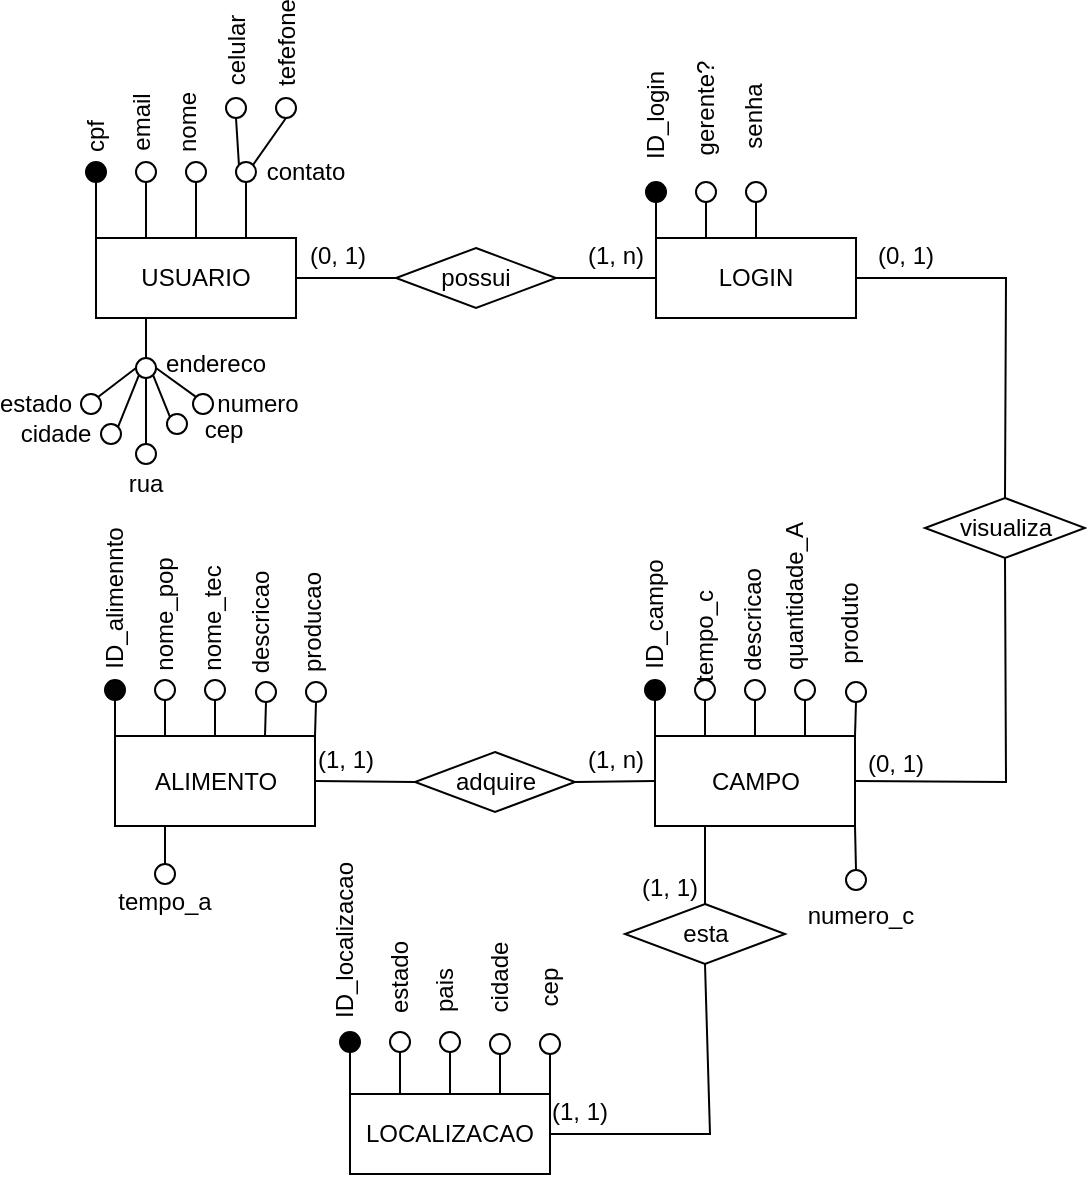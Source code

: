 <mxfile version="24.2.5" type="github">
  <diagram name="Página-1" id="COj6trOzwYDIUC7h_TjG">
    <mxGraphModel dx="1235" dy="614" grid="1" gridSize="10" guides="1" tooltips="1" connect="1" arrows="1" fold="1" page="1" pageScale="1" pageWidth="827" pageHeight="1169" math="0" shadow="0">
      <root>
        <mxCell id="0" />
        <mxCell id="1" parent="0" />
        <mxCell id="rrnx5CU0nArCDklfMQSh-1" value="USUARIO" style="rounded=0;whiteSpace=wrap;html=1;" parent="1" vertex="1">
          <mxGeometry x="185" y="160" width="100" height="40" as="geometry" />
        </mxCell>
        <mxCell id="rrnx5CU0nArCDklfMQSh-2" value="LOGIN" style="rounded=0;whiteSpace=wrap;html=1;" parent="1" vertex="1">
          <mxGeometry x="465" y="160" width="100" height="40" as="geometry" />
        </mxCell>
        <mxCell id="rrnx5CU0nArCDklfMQSh-3" value="CAMPO" style="rounded=0;whiteSpace=wrap;html=1;" parent="1" vertex="1">
          <mxGeometry x="464.5" y="409" width="100" height="45" as="geometry" />
        </mxCell>
        <mxCell id="rrnx5CU0nArCDklfMQSh-5" value="ALIMENTO" style="rounded=0;whiteSpace=wrap;html=1;" parent="1" vertex="1">
          <mxGeometry x="194.5" y="409" width="100" height="45" as="geometry" />
        </mxCell>
        <mxCell id="rrnx5CU0nArCDklfMQSh-7" value="LOCALIZACAO" style="rounded=0;whiteSpace=wrap;html=1;" parent="1" vertex="1">
          <mxGeometry x="312" y="588" width="100" height="40" as="geometry" />
        </mxCell>
        <mxCell id="rrnx5CU0nArCDklfMQSh-8" value="possui" style="rhombus;whiteSpace=wrap;html=1;" parent="1" vertex="1">
          <mxGeometry x="335" y="165" width="80" height="30" as="geometry" />
        </mxCell>
        <mxCell id="rrnx5CU0nArCDklfMQSh-9" value="visualiza" style="rhombus;whiteSpace=wrap;html=1;" parent="1" vertex="1">
          <mxGeometry x="599.5" y="290" width="80" height="30" as="geometry" />
        </mxCell>
        <mxCell id="rrnx5CU0nArCDklfMQSh-11" value="esta" style="rhombus;whiteSpace=wrap;html=1;" parent="1" vertex="1">
          <mxGeometry x="449.5" y="493" width="80" height="30" as="geometry" />
        </mxCell>
        <mxCell id="rrnx5CU0nArCDklfMQSh-12" value="adquire" style="rhombus;whiteSpace=wrap;html=1;" parent="1" vertex="1">
          <mxGeometry x="344.5" y="417" width="80" height="30" as="geometry" />
        </mxCell>
        <mxCell id="rrnx5CU0nArCDklfMQSh-14" value="" style="ellipse;whiteSpace=wrap;html=1;aspect=fixed;fillColor=#000000;" parent="1" vertex="1">
          <mxGeometry x="180" y="122" width="10" height="10" as="geometry" />
        </mxCell>
        <mxCell id="rrnx5CU0nArCDklfMQSh-15" value="" style="endArrow=none;html=1;rounded=0;entryX=0.5;entryY=1;entryDx=0;entryDy=0;exitX=0;exitY=0;exitDx=0;exitDy=0;" parent="1" source="rrnx5CU0nArCDklfMQSh-1" target="rrnx5CU0nArCDklfMQSh-14" edge="1">
          <mxGeometry width="50" height="50" relative="1" as="geometry">
            <mxPoint x="235" y="190" as="sourcePoint" />
            <mxPoint x="285" y="140" as="targetPoint" />
          </mxGeometry>
        </mxCell>
        <mxCell id="rrnx5CU0nArCDklfMQSh-16" value="" style="ellipse;whiteSpace=wrap;html=1;aspect=fixed;" parent="1" vertex="1">
          <mxGeometry x="205" y="122" width="10" height="10" as="geometry" />
        </mxCell>
        <mxCell id="rrnx5CU0nArCDklfMQSh-17" value="" style="endArrow=none;html=1;rounded=0;entryX=0.5;entryY=1;entryDx=0;entryDy=0;exitX=0.25;exitY=0;exitDx=0;exitDy=0;" parent="1" source="rrnx5CU0nArCDklfMQSh-1" target="rrnx5CU0nArCDklfMQSh-16" edge="1">
          <mxGeometry width="50" height="50" relative="1" as="geometry">
            <mxPoint x="235" y="170" as="sourcePoint" />
            <mxPoint x="285" y="120" as="targetPoint" />
          </mxGeometry>
        </mxCell>
        <mxCell id="rrnx5CU0nArCDklfMQSh-18" value="" style="ellipse;whiteSpace=wrap;html=1;aspect=fixed;" parent="1" vertex="1">
          <mxGeometry x="230" y="122" width="10" height="10" as="geometry" />
        </mxCell>
        <mxCell id="rrnx5CU0nArCDklfMQSh-19" value="" style="endArrow=none;html=1;rounded=0;entryX=0.5;entryY=1;entryDx=0;entryDy=0;exitX=0.5;exitY=0;exitDx=0;exitDy=0;" parent="1" source="rrnx5CU0nArCDklfMQSh-1" target="rrnx5CU0nArCDklfMQSh-18" edge="1">
          <mxGeometry width="50" height="50" relative="1" as="geometry">
            <mxPoint x="265" y="170" as="sourcePoint" />
            <mxPoint x="315" y="120" as="targetPoint" />
          </mxGeometry>
        </mxCell>
        <mxCell id="rrnx5CU0nArCDklfMQSh-20" value="" style="ellipse;whiteSpace=wrap;html=1;aspect=fixed;" parent="1" vertex="1">
          <mxGeometry x="255" y="122" width="10" height="10" as="geometry" />
        </mxCell>
        <mxCell id="rrnx5CU0nArCDklfMQSh-21" value="" style="endArrow=none;html=1;rounded=0;entryX=0.5;entryY=1;entryDx=0;entryDy=0;exitX=0.75;exitY=0;exitDx=0;exitDy=0;" parent="1" source="rrnx5CU0nArCDklfMQSh-1" target="rrnx5CU0nArCDklfMQSh-20" edge="1">
          <mxGeometry width="50" height="50" relative="1" as="geometry">
            <mxPoint x="275" y="170" as="sourcePoint" />
            <mxPoint x="325" y="120" as="targetPoint" />
          </mxGeometry>
        </mxCell>
        <mxCell id="rrnx5CU0nArCDklfMQSh-22" value="" style="ellipse;whiteSpace=wrap;html=1;aspect=fixed;" parent="1" vertex="1">
          <mxGeometry x="250" y="90" width="10" height="10" as="geometry" />
        </mxCell>
        <mxCell id="rrnx5CU0nArCDklfMQSh-23" value="" style="ellipse;whiteSpace=wrap;html=1;aspect=fixed;" parent="1" vertex="1">
          <mxGeometry x="275" y="90" width="10" height="10" as="geometry" />
        </mxCell>
        <mxCell id="rrnx5CU0nArCDklfMQSh-24" value="" style="endArrow=none;html=1;rounded=0;entryX=0.5;entryY=1;entryDx=0;entryDy=0;exitX=1;exitY=0;exitDx=0;exitDy=0;" parent="1" source="rrnx5CU0nArCDklfMQSh-20" target="rrnx5CU0nArCDklfMQSh-23" edge="1">
          <mxGeometry width="50" height="50" relative="1" as="geometry">
            <mxPoint x="285" y="150" as="sourcePoint" />
            <mxPoint x="335" y="100" as="targetPoint" />
          </mxGeometry>
        </mxCell>
        <mxCell id="rrnx5CU0nArCDklfMQSh-25" value="" style="endArrow=none;html=1;rounded=0;entryX=0.5;entryY=1;entryDx=0;entryDy=0;exitX=0;exitY=0;exitDx=0;exitDy=0;" parent="1" source="rrnx5CU0nArCDklfMQSh-20" target="rrnx5CU0nArCDklfMQSh-22" edge="1">
          <mxGeometry width="50" height="50" relative="1" as="geometry">
            <mxPoint x="215" y="120" as="sourcePoint" />
            <mxPoint x="265" y="70" as="targetPoint" />
          </mxGeometry>
        </mxCell>
        <mxCell id="rrnx5CU0nArCDklfMQSh-26" value="" style="ellipse;whiteSpace=wrap;html=1;aspect=fixed;fillColor=#000000;" parent="1" vertex="1">
          <mxGeometry x="460" y="132" width="10" height="10" as="geometry" />
        </mxCell>
        <mxCell id="rrnx5CU0nArCDklfMQSh-27" value="" style="endArrow=none;html=1;rounded=0;entryX=0.5;entryY=1;entryDx=0;entryDy=0;exitX=0;exitY=0;exitDx=0;exitDy=0;" parent="1" source="rrnx5CU0nArCDklfMQSh-2" target="rrnx5CU0nArCDklfMQSh-26" edge="1">
          <mxGeometry width="50" height="50" relative="1" as="geometry">
            <mxPoint x="425" y="200" as="sourcePoint" />
            <mxPoint x="475" y="150" as="targetPoint" />
          </mxGeometry>
        </mxCell>
        <mxCell id="rrnx5CU0nArCDklfMQSh-28" value="" style="ellipse;whiteSpace=wrap;html=1;aspect=fixed;" parent="1" vertex="1">
          <mxGeometry x="485" y="132" width="10" height="10" as="geometry" />
        </mxCell>
        <mxCell id="rrnx5CU0nArCDklfMQSh-29" value="" style="endArrow=none;html=1;rounded=0;entryX=0.5;entryY=1;entryDx=0;entryDy=0;exitX=0.25;exitY=0;exitDx=0;exitDy=0;" parent="1" source="rrnx5CU0nArCDklfMQSh-2" target="rrnx5CU0nArCDklfMQSh-28" edge="1">
          <mxGeometry width="50" height="50" relative="1" as="geometry">
            <mxPoint x="455" y="200" as="sourcePoint" />
            <mxPoint x="505" y="150" as="targetPoint" />
          </mxGeometry>
        </mxCell>
        <mxCell id="rrnx5CU0nArCDklfMQSh-30" value="" style="ellipse;whiteSpace=wrap;html=1;aspect=fixed;" parent="1" vertex="1">
          <mxGeometry x="510" y="132" width="10" height="10" as="geometry" />
        </mxCell>
        <mxCell id="rrnx5CU0nArCDklfMQSh-31" value="" style="endArrow=none;html=1;rounded=0;entryX=0.5;entryY=1;entryDx=0;entryDy=0;exitX=0.5;exitY=0;exitDx=0;exitDy=0;" parent="1" source="rrnx5CU0nArCDklfMQSh-2" target="rrnx5CU0nArCDklfMQSh-30" edge="1">
          <mxGeometry width="50" height="50" relative="1" as="geometry">
            <mxPoint x="515" y="180" as="sourcePoint" />
            <mxPoint x="565" y="130" as="targetPoint" />
          </mxGeometry>
        </mxCell>
        <mxCell id="rrnx5CU0nArCDklfMQSh-40" value="" style="ellipse;whiteSpace=wrap;html=1;aspect=fixed;fillColor=#000000;" parent="1" vertex="1">
          <mxGeometry x="459.5" y="381" width="10" height="10" as="geometry" />
        </mxCell>
        <mxCell id="rrnx5CU0nArCDklfMQSh-41" value="" style="endArrow=none;html=1;rounded=0;entryX=0.5;entryY=1;entryDx=0;entryDy=0;exitX=0;exitY=0;exitDx=0;exitDy=0;" parent="1" source="rrnx5CU0nArCDklfMQSh-3" target="rrnx5CU0nArCDklfMQSh-40" edge="1">
          <mxGeometry width="50" height="50" relative="1" as="geometry">
            <mxPoint x="384.5" y="419" as="sourcePoint" />
            <mxPoint x="434.5" y="369" as="targetPoint" />
          </mxGeometry>
        </mxCell>
        <mxCell id="rrnx5CU0nArCDklfMQSh-42" value="" style="ellipse;whiteSpace=wrap;html=1;aspect=fixed;" parent="1" vertex="1">
          <mxGeometry x="484.5" y="381" width="10" height="10" as="geometry" />
        </mxCell>
        <mxCell id="rrnx5CU0nArCDklfMQSh-43" value="" style="endArrow=none;html=1;rounded=0;entryX=0.5;entryY=1;entryDx=0;entryDy=0;exitX=0.25;exitY=0;exitDx=0;exitDy=0;" parent="1" source="rrnx5CU0nArCDklfMQSh-3" target="rrnx5CU0nArCDklfMQSh-42" edge="1">
          <mxGeometry width="50" height="50" relative="1" as="geometry">
            <mxPoint x="394.5" y="509" as="sourcePoint" />
            <mxPoint x="444.5" y="459" as="targetPoint" />
          </mxGeometry>
        </mxCell>
        <mxCell id="rrnx5CU0nArCDklfMQSh-44" value="" style="ellipse;whiteSpace=wrap;html=1;aspect=fixed;" parent="1" vertex="1">
          <mxGeometry x="509.5" y="381" width="10" height="10" as="geometry" />
        </mxCell>
        <mxCell id="rrnx5CU0nArCDklfMQSh-45" value="" style="endArrow=none;html=1;rounded=0;entryX=0.5;entryY=1;entryDx=0;entryDy=0;exitX=0.5;exitY=0;exitDx=0;exitDy=0;" parent="1" source="rrnx5CU0nArCDklfMQSh-3" target="rrnx5CU0nArCDklfMQSh-44" edge="1">
          <mxGeometry width="50" height="50" relative="1" as="geometry">
            <mxPoint x="414.5" y="519" as="sourcePoint" />
            <mxPoint x="464.5" y="469" as="targetPoint" />
          </mxGeometry>
        </mxCell>
        <mxCell id="rrnx5CU0nArCDklfMQSh-46" value="" style="ellipse;whiteSpace=wrap;html=1;aspect=fixed;" parent="1" vertex="1">
          <mxGeometry x="534.5" y="381" width="10" height="10" as="geometry" />
        </mxCell>
        <mxCell id="rrnx5CU0nArCDklfMQSh-47" value="" style="endArrow=none;html=1;rounded=0;entryX=0.5;entryY=1;entryDx=0;entryDy=0;exitX=0.75;exitY=0;exitDx=0;exitDy=0;" parent="1" source="rrnx5CU0nArCDklfMQSh-3" target="rrnx5CU0nArCDklfMQSh-46" edge="1">
          <mxGeometry width="50" height="50" relative="1" as="geometry">
            <mxPoint x="504.5" y="439" as="sourcePoint" />
            <mxPoint x="554.5" y="389" as="targetPoint" />
          </mxGeometry>
        </mxCell>
        <mxCell id="rrnx5CU0nArCDklfMQSh-48" value="" style="ellipse;whiteSpace=wrap;html=1;aspect=fixed;" parent="1" vertex="1">
          <mxGeometry x="560" y="382" width="10" height="10" as="geometry" />
        </mxCell>
        <mxCell id="rrnx5CU0nArCDklfMQSh-49" value="" style="endArrow=none;html=1;rounded=0;entryX=0.5;entryY=1;entryDx=0;entryDy=0;exitX=1;exitY=0;exitDx=0;exitDy=0;" parent="1" source="rrnx5CU0nArCDklfMQSh-3" target="rrnx5CU0nArCDklfMQSh-48" edge="1">
          <mxGeometry width="50" height="50" relative="1" as="geometry">
            <mxPoint x="534.5" y="449" as="sourcePoint" />
            <mxPoint x="584.5" y="399" as="targetPoint" />
          </mxGeometry>
        </mxCell>
        <mxCell id="rrnx5CU0nArCDklfMQSh-50" value="" style="ellipse;whiteSpace=wrap;html=1;aspect=fixed;fillColor=#000000;" parent="1" vertex="1">
          <mxGeometry x="307" y="557" width="10" height="10" as="geometry" />
        </mxCell>
        <mxCell id="rrnx5CU0nArCDklfMQSh-51" value="" style="endArrow=none;html=1;rounded=0;entryX=0.5;entryY=1;entryDx=0;entryDy=0;exitX=0;exitY=0;exitDx=0;exitDy=0;" parent="1" source="rrnx5CU0nArCDklfMQSh-7" target="rrnx5CU0nArCDklfMQSh-50" edge="1">
          <mxGeometry width="50" height="50" relative="1" as="geometry">
            <mxPoint x="247" y="618" as="sourcePoint" />
            <mxPoint x="297" y="568" as="targetPoint" />
          </mxGeometry>
        </mxCell>
        <mxCell id="rrnx5CU0nArCDklfMQSh-52" value="" style="ellipse;whiteSpace=wrap;html=1;aspect=fixed;" parent="1" vertex="1">
          <mxGeometry x="332" y="557" width="10" height="10" as="geometry" />
        </mxCell>
        <mxCell id="rrnx5CU0nArCDklfMQSh-53" value="" style="endArrow=none;html=1;rounded=0;entryX=0.5;entryY=1;entryDx=0;entryDy=0;exitX=0.25;exitY=0;exitDx=0;exitDy=0;" parent="1" source="rrnx5CU0nArCDklfMQSh-7" target="rrnx5CU0nArCDklfMQSh-52" edge="1">
          <mxGeometry width="50" height="50" relative="1" as="geometry">
            <mxPoint x="227" y="638" as="sourcePoint" />
            <mxPoint x="277" y="588" as="targetPoint" />
          </mxGeometry>
        </mxCell>
        <mxCell id="rrnx5CU0nArCDklfMQSh-54" value="" style="ellipse;whiteSpace=wrap;html=1;aspect=fixed;" parent="1" vertex="1">
          <mxGeometry x="357" y="557" width="10" height="10" as="geometry" />
        </mxCell>
        <mxCell id="rrnx5CU0nArCDklfMQSh-55" value="" style="endArrow=none;html=1;rounded=0;entryX=0.5;entryY=1;entryDx=0;entryDy=0;exitX=0.5;exitY=0;exitDx=0;exitDy=0;" parent="1" source="rrnx5CU0nArCDklfMQSh-7" target="rrnx5CU0nArCDklfMQSh-54" edge="1">
          <mxGeometry width="50" height="50" relative="1" as="geometry">
            <mxPoint x="297" y="618" as="sourcePoint" />
            <mxPoint x="347" y="568" as="targetPoint" />
          </mxGeometry>
        </mxCell>
        <mxCell id="rrnx5CU0nArCDklfMQSh-56" value="" style="ellipse;whiteSpace=wrap;html=1;aspect=fixed;" parent="1" vertex="1">
          <mxGeometry x="382" y="558" width="10" height="10" as="geometry" />
        </mxCell>
        <mxCell id="rrnx5CU0nArCDklfMQSh-57" value="" style="endArrow=none;html=1;rounded=0;entryX=0.5;entryY=1;entryDx=0;entryDy=0;exitX=0.75;exitY=0;exitDx=0;exitDy=0;" parent="1" source="rrnx5CU0nArCDklfMQSh-7" target="rrnx5CU0nArCDklfMQSh-56" edge="1">
          <mxGeometry width="50" height="50" relative="1" as="geometry">
            <mxPoint x="227" y="618" as="sourcePoint" />
            <mxPoint x="277" y="568" as="targetPoint" />
          </mxGeometry>
        </mxCell>
        <mxCell id="rrnx5CU0nArCDklfMQSh-58" value="" style="ellipse;whiteSpace=wrap;html=1;aspect=fixed;" parent="1" vertex="1">
          <mxGeometry x="407" y="558" width="10" height="10" as="geometry" />
        </mxCell>
        <mxCell id="rrnx5CU0nArCDklfMQSh-59" value="" style="endArrow=none;html=1;rounded=0;entryX=0.5;entryY=1;entryDx=0;entryDy=0;exitX=1;exitY=0;exitDx=0;exitDy=0;" parent="1" source="rrnx5CU0nArCDklfMQSh-7" target="rrnx5CU0nArCDklfMQSh-58" edge="1">
          <mxGeometry width="50" height="50" relative="1" as="geometry">
            <mxPoint x="267" y="628" as="sourcePoint" />
            <mxPoint x="317" y="578" as="targetPoint" />
          </mxGeometry>
        </mxCell>
        <mxCell id="rrnx5CU0nArCDklfMQSh-60" value="" style="ellipse;whiteSpace=wrap;html=1;aspect=fixed;fillColor=#030303;" parent="1" vertex="1">
          <mxGeometry x="189.5" y="381" width="10" height="10" as="geometry" />
        </mxCell>
        <mxCell id="rrnx5CU0nArCDklfMQSh-61" value="" style="endArrow=none;html=1;rounded=0;entryX=0.5;entryY=1;entryDx=0;entryDy=0;exitX=0;exitY=0;exitDx=0;exitDy=0;" parent="1" source="rrnx5CU0nArCDklfMQSh-5" target="rrnx5CU0nArCDklfMQSh-60" edge="1">
          <mxGeometry width="50" height="50" relative="1" as="geometry">
            <mxPoint x="174.5" y="449" as="sourcePoint" />
            <mxPoint x="224.5" y="399" as="targetPoint" />
          </mxGeometry>
        </mxCell>
        <mxCell id="rrnx5CU0nArCDklfMQSh-62" value="" style="ellipse;whiteSpace=wrap;html=1;aspect=fixed;" parent="1" vertex="1">
          <mxGeometry x="214.5" y="381" width="10" height="10" as="geometry" />
        </mxCell>
        <mxCell id="rrnx5CU0nArCDklfMQSh-63" value="" style="endArrow=none;html=1;rounded=0;entryX=0.5;entryY=1;entryDx=0;entryDy=0;exitX=0.25;exitY=0;exitDx=0;exitDy=0;" parent="1" source="rrnx5CU0nArCDklfMQSh-5" target="rrnx5CU0nArCDklfMQSh-62" edge="1">
          <mxGeometry width="50" height="50" relative="1" as="geometry">
            <mxPoint x="204.5" y="459" as="sourcePoint" />
            <mxPoint x="254.5" y="409" as="targetPoint" />
          </mxGeometry>
        </mxCell>
        <mxCell id="rrnx5CU0nArCDklfMQSh-64" value="" style="ellipse;whiteSpace=wrap;html=1;aspect=fixed;" parent="1" vertex="1">
          <mxGeometry x="239.5" y="381" width="10" height="10" as="geometry" />
        </mxCell>
        <mxCell id="rrnx5CU0nArCDklfMQSh-65" value="" style="endArrow=none;html=1;rounded=0;entryX=0.5;entryY=1;entryDx=0;entryDy=0;exitX=0.5;exitY=0;exitDx=0;exitDy=0;" parent="1" source="rrnx5CU0nArCDklfMQSh-5" target="rrnx5CU0nArCDklfMQSh-64" edge="1">
          <mxGeometry width="50" height="50" relative="1" as="geometry">
            <mxPoint x="134.5" y="519" as="sourcePoint" />
            <mxPoint x="184.5" y="469" as="targetPoint" />
          </mxGeometry>
        </mxCell>
        <mxCell id="rrnx5CU0nArCDklfMQSh-74" value="" style="endArrow=none;html=1;rounded=0;exitX=1;exitY=0.5;exitDx=0;exitDy=0;exitPerimeter=0;entryX=0;entryY=0.5;entryDx=0;entryDy=0;" parent="1" source="rrnx5CU0nArCDklfMQSh-1" target="rrnx5CU0nArCDklfMQSh-8" edge="1">
          <mxGeometry width="50" height="50" relative="1" as="geometry">
            <mxPoint x="265" y="270" as="sourcePoint" />
            <mxPoint x="315" y="220" as="targetPoint" />
          </mxGeometry>
        </mxCell>
        <mxCell id="rrnx5CU0nArCDklfMQSh-75" value="" style="endArrow=none;html=1;rounded=0;exitX=1;exitY=0.5;exitDx=0;exitDy=0;entryX=0;entryY=0.5;entryDx=0;entryDy=0;" parent="1" source="rrnx5CU0nArCDklfMQSh-8" target="rrnx5CU0nArCDklfMQSh-2" edge="1">
          <mxGeometry width="50" height="50" relative="1" as="geometry">
            <mxPoint x="295" y="190" as="sourcePoint" />
            <mxPoint x="345" y="190" as="targetPoint" />
          </mxGeometry>
        </mxCell>
        <mxCell id="rrnx5CU0nArCDklfMQSh-80" value="" style="endArrow=none;html=1;rounded=0;entryX=0.25;entryY=1;entryDx=0;entryDy=0;exitX=0.5;exitY=0;exitDx=0;exitDy=0;" parent="1" source="rrnx5CU0nArCDklfMQSh-11" target="rrnx5CU0nArCDklfMQSh-3" edge="1">
          <mxGeometry width="50" height="50" relative="1" as="geometry">
            <mxPoint x="574.5" y="599" as="sourcePoint" />
            <mxPoint x="624.5" y="549" as="targetPoint" />
          </mxGeometry>
        </mxCell>
        <mxCell id="rrnx5CU0nArCDklfMQSh-81" value="" style="endArrow=none;html=1;rounded=0;entryX=0.5;entryY=1;entryDx=0;entryDy=0;exitX=1;exitY=0.5;exitDx=0;exitDy=0;" parent="1" source="rrnx5CU0nArCDklfMQSh-7" target="rrnx5CU0nArCDklfMQSh-11" edge="1">
          <mxGeometry width="50" height="50" relative="1" as="geometry">
            <mxPoint x="554.5" y="612" as="sourcePoint" />
            <mxPoint x="604.5" y="562" as="targetPoint" />
            <Array as="points">
              <mxPoint x="492" y="608" />
            </Array>
          </mxGeometry>
        </mxCell>
        <mxCell id="rrnx5CU0nArCDklfMQSh-82" value="" style="endArrow=none;html=1;rounded=0;entryX=0;entryY=0.5;entryDx=0;entryDy=0;exitX=1;exitY=0.5;exitDx=0;exitDy=0;" parent="1" source="rrnx5CU0nArCDklfMQSh-12" target="rrnx5CU0nArCDklfMQSh-3" edge="1">
          <mxGeometry width="50" height="50" relative="1" as="geometry">
            <mxPoint x="244.5" y="512" as="sourcePoint" />
            <mxPoint x="294.5" y="462" as="targetPoint" />
          </mxGeometry>
        </mxCell>
        <mxCell id="rrnx5CU0nArCDklfMQSh-83" value="" style="endArrow=none;html=1;rounded=0;entryX=0;entryY=0.5;entryDx=0;entryDy=0;exitX=1;exitY=0.5;exitDx=0;exitDy=0;" parent="1" source="rrnx5CU0nArCDklfMQSh-5" target="rrnx5CU0nArCDklfMQSh-12" edge="1">
          <mxGeometry width="50" height="50" relative="1" as="geometry">
            <mxPoint x="294.5" y="492" as="sourcePoint" />
            <mxPoint x="344.5" y="442" as="targetPoint" />
          </mxGeometry>
        </mxCell>
        <mxCell id="rrnx5CU0nArCDklfMQSh-86" value="cpf" style="text;html=1;align=center;verticalAlign=middle;whiteSpace=wrap;rounded=0;rotation=-90;" parent="1" vertex="1">
          <mxGeometry x="170" y="100" width="30" height="18" as="geometry" />
        </mxCell>
        <mxCell id="rrnx5CU0nArCDklfMQSh-87" value="email" style="text;html=1;align=center;verticalAlign=middle;whiteSpace=wrap;rounded=0;rotation=-90;" parent="1" vertex="1">
          <mxGeometry x="193" y="93" width="30" height="18" as="geometry" />
        </mxCell>
        <mxCell id="rrnx5CU0nArCDklfMQSh-88" value="nome" style="text;html=1;align=center;verticalAlign=middle;whiteSpace=wrap;rounded=0;rotation=-90;" parent="1" vertex="1">
          <mxGeometry x="216" y="93" width="30" height="18" as="geometry" />
        </mxCell>
        <mxCell id="rrnx5CU0nArCDklfMQSh-89" value="contato" style="text;html=1;align=center;verticalAlign=middle;whiteSpace=wrap;rounded=0;rotation=0;" parent="1" vertex="1">
          <mxGeometry x="275" y="118" width="30" height="18" as="geometry" />
        </mxCell>
        <mxCell id="rrnx5CU0nArCDklfMQSh-90" value="celular" style="text;html=1;align=center;verticalAlign=middle;whiteSpace=wrap;rounded=0;rotation=-90;" parent="1" vertex="1">
          <mxGeometry x="237.5" y="57.5" width="35" height="18" as="geometry" />
        </mxCell>
        <mxCell id="rrnx5CU0nArCDklfMQSh-91" value="tefefone" style="text;html=1;align=center;verticalAlign=middle;whiteSpace=wrap;rounded=0;rotation=-90;" parent="1" vertex="1">
          <mxGeometry x="258.75" y="53.75" width="42.5" height="18" as="geometry" />
        </mxCell>
        <mxCell id="rrnx5CU0nArCDklfMQSh-92" value="ID_login" style="text;html=1;align=center;verticalAlign=middle;whiteSpace=wrap;rounded=0;rotation=-90;" parent="1" vertex="1">
          <mxGeometry x="442.5" y="90" width="45" height="18" as="geometry" />
        </mxCell>
        <mxCell id="rrnx5CU0nArCDklfMQSh-93" value="gerente?" style="text;html=1;align=center;verticalAlign=middle;whiteSpace=wrap;rounded=0;rotation=-90;" parent="1" vertex="1">
          <mxGeometry x="465" y="86" width="50" height="18" as="geometry" />
        </mxCell>
        <mxCell id="rrnx5CU0nArCDklfMQSh-94" value="senha" style="text;html=1;align=center;verticalAlign=middle;whiteSpace=wrap;rounded=0;rotation=-90;" parent="1" vertex="1">
          <mxGeometry x="489" y="90" width="50" height="18" as="geometry" />
        </mxCell>
        <mxCell id="rrnx5CU0nArCDklfMQSh-99" value="ID_campo" style="text;html=1;align=center;verticalAlign=middle;whiteSpace=wrap;rounded=0;rotation=-90;" parent="1" vertex="1">
          <mxGeometry x="442" y="339" width="45" height="18" as="geometry" />
        </mxCell>
        <mxCell id="rrnx5CU0nArCDklfMQSh-100" value="ID_alimennto" style="text;html=1;align=center;verticalAlign=middle;whiteSpace=wrap;rounded=0;rotation=-90;" parent="1" vertex="1">
          <mxGeometry x="172" y="331" width="45" height="18" as="geometry" />
        </mxCell>
        <mxCell id="rrnx5CU0nArCDklfMQSh-102" value="ID_localizacao" style="text;html=1;align=center;verticalAlign=middle;whiteSpace=wrap;rounded=0;rotation=-90;" parent="1" vertex="1">
          <mxGeometry x="287" y="502" width="45" height="18" as="geometry" />
        </mxCell>
        <mxCell id="rrnx5CU0nArCDklfMQSh-103" value="descricao" style="text;html=1;align=center;verticalAlign=middle;whiteSpace=wrap;rounded=0;rotation=-90;" parent="1" vertex="1">
          <mxGeometry x="245" y="343" width="45" height="18" as="geometry" />
        </mxCell>
        <mxCell id="rrnx5CU0nArCDklfMQSh-104" value="nome_tec" style="text;html=1;align=center;verticalAlign=middle;whiteSpace=wrap;rounded=0;rotation=-90;" parent="1" vertex="1">
          <mxGeometry x="221" y="341" width="45" height="18" as="geometry" />
        </mxCell>
        <mxCell id="rrnx5CU0nArCDklfMQSh-105" value="tempo_a" style="text;html=1;align=center;verticalAlign=middle;whiteSpace=wrap;rounded=0;rotation=0;" parent="1" vertex="1">
          <mxGeometry x="197" y="483" width="45" height="18" as="geometry" />
        </mxCell>
        <mxCell id="rrnx5CU0nArCDklfMQSh-106" value="nome_pop" style="text;html=1;align=center;verticalAlign=middle;whiteSpace=wrap;rounded=0;rotation=-90;" parent="1" vertex="1">
          <mxGeometry x="197" y="339" width="45" height="18" as="geometry" />
        </mxCell>
        <mxCell id="rrnx5CU0nArCDklfMQSh-107" value="producao" style="text;html=1;align=center;verticalAlign=middle;whiteSpace=wrap;rounded=0;rotation=-90;" parent="1" vertex="1">
          <mxGeometry x="271" y="343" width="45" height="18" as="geometry" />
        </mxCell>
        <mxCell id="rrnx5CU0nArCDklfMQSh-108" value="tempo_c" style="text;html=1;align=center;verticalAlign=middle;whiteSpace=wrap;rounded=0;rotation=-90;" parent="1" vertex="1">
          <mxGeometry x="467" y="349" width="45" height="20" as="geometry" />
        </mxCell>
        <mxCell id="rrnx5CU0nArCDklfMQSh-109" value="estado" style="text;html=1;align=center;verticalAlign=middle;whiteSpace=wrap;rounded=0;rotation=-90;" parent="1" vertex="1">
          <mxGeometry x="314.5" y="521" width="45" height="18" as="geometry" />
        </mxCell>
        <mxCell id="rrnx5CU0nArCDklfMQSh-110" value="pais" style="text;html=1;align=center;verticalAlign=middle;whiteSpace=wrap;rounded=0;rotation=-90;" parent="1" vertex="1">
          <mxGeometry x="337" y="527" width="45" height="18" as="geometry" />
        </mxCell>
        <mxCell id="rrnx5CU0nArCDklfMQSh-111" value="cidade" style="text;html=1;align=center;verticalAlign=middle;whiteSpace=wrap;rounded=0;rotation=-90;" parent="1" vertex="1">
          <mxGeometry x="364.5" y="521" width="45" height="18" as="geometry" />
        </mxCell>
        <mxCell id="rrnx5CU0nArCDklfMQSh-112" value="cep" style="text;html=1;align=center;verticalAlign=middle;whiteSpace=wrap;rounded=0;rotation=-90;" parent="1" vertex="1">
          <mxGeometry x="389.5" y="526" width="45" height="18" as="geometry" />
        </mxCell>
        <mxCell id="rrnx5CU0nArCDklfMQSh-113" value="descricao" style="text;html=1;align=center;verticalAlign=middle;whiteSpace=wrap;rounded=0;rotation=-90;" parent="1" vertex="1">
          <mxGeometry x="490.75" y="341" width="45" height="20" as="geometry" />
        </mxCell>
        <mxCell id="rrnx5CU0nArCDklfMQSh-114" value="quantidade_A" style="text;html=1;align=center;verticalAlign=middle;whiteSpace=wrap;rounded=0;rotation=-90;" parent="1" vertex="1">
          <mxGeometry x="512" y="329" width="45" height="20" as="geometry" />
        </mxCell>
        <mxCell id="rrnx5CU0nArCDklfMQSh-115" value="produto" style="text;html=1;align=center;verticalAlign=middle;whiteSpace=wrap;rounded=0;rotation=-90;" parent="1" vertex="1">
          <mxGeometry x="539.5" y="343" width="45" height="20" as="geometry" />
        </mxCell>
        <mxCell id="rrnx5CU0nArCDklfMQSh-116" value="(0, 1)" style="text;html=1;align=center;verticalAlign=middle;whiteSpace=wrap;rounded=0;rotation=0;" parent="1" vertex="1">
          <mxGeometry x="291" y="160" width="30" height="18" as="geometry" />
        </mxCell>
        <mxCell id="rrnx5CU0nArCDklfMQSh-117" value="(1, n)" style="text;html=1;align=center;verticalAlign=middle;whiteSpace=wrap;rounded=0;rotation=0;" parent="1" vertex="1">
          <mxGeometry x="430" y="160" width="30" height="18" as="geometry" />
        </mxCell>
        <mxCell id="rrnx5CU0nArCDklfMQSh-118" value="(0, 1)" style="text;html=1;align=center;verticalAlign=middle;whiteSpace=wrap;rounded=0;rotation=0;" parent="1" vertex="1">
          <mxGeometry x="575" y="160" width="30" height="18" as="geometry" />
        </mxCell>
        <mxCell id="rrnx5CU0nArCDklfMQSh-121" value="(0, 1)" style="text;html=1;align=center;verticalAlign=middle;whiteSpace=wrap;rounded=0;rotation=0;" parent="1" vertex="1">
          <mxGeometry x="569.5" y="414" width="30" height="18" as="geometry" />
        </mxCell>
        <mxCell id="rrnx5CU0nArCDklfMQSh-122" value="(1, 1)" style="text;html=1;align=center;verticalAlign=middle;whiteSpace=wrap;rounded=0;rotation=0;" parent="1" vertex="1">
          <mxGeometry x="412" y="588" width="30" height="18" as="geometry" />
        </mxCell>
        <mxCell id="rrnx5CU0nArCDklfMQSh-123" value="(1, 1)" style="text;html=1;align=center;verticalAlign=middle;whiteSpace=wrap;rounded=0;rotation=0;" parent="1" vertex="1">
          <mxGeometry x="457" y="476" width="30" height="18" as="geometry" />
        </mxCell>
        <mxCell id="rrnx5CU0nArCDklfMQSh-124" value="(1, n)" style="text;html=1;align=center;verticalAlign=middle;whiteSpace=wrap;rounded=0;rotation=0;" parent="1" vertex="1">
          <mxGeometry x="429.5" y="412" width="30" height="18" as="geometry" />
        </mxCell>
        <mxCell id="rrnx5CU0nArCDklfMQSh-125" value="(1, 1)" style="text;html=1;align=center;verticalAlign=middle;whiteSpace=wrap;rounded=0;rotation=0;" parent="1" vertex="1">
          <mxGeometry x="294.5" y="412" width="30" height="18" as="geometry" />
        </mxCell>
        <mxCell id="EdwOlCbO_gknmpUagiW8-7" value="&lt;font style=&quot;font-size: 12px;&quot;&gt;endereco&lt;/font&gt;" style="text;html=1;align=center;verticalAlign=middle;whiteSpace=wrap;rounded=0;rotation=0;" parent="1" vertex="1">
          <mxGeometry x="230" y="215" width="30" height="15" as="geometry" />
        </mxCell>
        <mxCell id="EdwOlCbO_gknmpUagiW8-8" value="" style="ellipse;whiteSpace=wrap;html=1;aspect=fixed;" parent="1" vertex="1">
          <mxGeometry x="205" y="220" width="10" height="10" as="geometry" />
        </mxCell>
        <mxCell id="EdwOlCbO_gknmpUagiW8-9" value="" style="endArrow=none;html=1;rounded=0;entryX=0.25;entryY=1;entryDx=0;entryDy=0;exitX=0.5;exitY=0;exitDx=0;exitDy=0;" parent="1" source="EdwOlCbO_gknmpUagiW8-8" target="rrnx5CU0nArCDklfMQSh-1" edge="1">
          <mxGeometry width="50" height="50" relative="1" as="geometry">
            <mxPoint x="150" y="260" as="sourcePoint" />
            <mxPoint x="200" y="210" as="targetPoint" />
          </mxGeometry>
        </mxCell>
        <mxCell id="EdwOlCbO_gknmpUagiW8-10" value="" style="endArrow=none;html=1;rounded=0;entryX=0;entryY=1;entryDx=0;entryDy=0;exitX=1;exitY=0;exitDx=0;exitDy=0;" parent="1" source="EdwOlCbO_gknmpUagiW8-11" target="EdwOlCbO_gknmpUagiW8-8" edge="1">
          <mxGeometry width="50" height="50" relative="1" as="geometry">
            <mxPoint x="190" y="250" as="sourcePoint" />
            <mxPoint x="200" y="240" as="targetPoint" />
          </mxGeometry>
        </mxCell>
        <mxCell id="EdwOlCbO_gknmpUagiW8-11" value="" style="ellipse;whiteSpace=wrap;html=1;aspect=fixed;" parent="1" vertex="1">
          <mxGeometry x="187.5" y="253" width="10" height="10" as="geometry" />
        </mxCell>
        <mxCell id="EdwOlCbO_gknmpUagiW8-12" value="" style="ellipse;whiteSpace=wrap;html=1;aspect=fixed;" parent="1" vertex="1">
          <mxGeometry x="220.5" y="248" width="10" height="10" as="geometry" />
        </mxCell>
        <mxCell id="EdwOlCbO_gknmpUagiW8-13" value="" style="endArrow=none;html=1;rounded=0;entryX=1;entryY=1;entryDx=0;entryDy=0;exitX=0;exitY=0;exitDx=0;exitDy=0;" parent="1" source="EdwOlCbO_gknmpUagiW8-12" target="EdwOlCbO_gknmpUagiW8-8" edge="1">
          <mxGeometry width="50" height="50" relative="1" as="geometry">
            <mxPoint x="170" y="280" as="sourcePoint" />
            <mxPoint x="220" y="230" as="targetPoint" />
          </mxGeometry>
        </mxCell>
        <mxCell id="EdwOlCbO_gknmpUagiW8-14" value="" style="ellipse;whiteSpace=wrap;html=1;aspect=fixed;" parent="1" vertex="1">
          <mxGeometry x="205" y="263" width="10" height="10" as="geometry" />
        </mxCell>
        <mxCell id="EdwOlCbO_gknmpUagiW8-15" value="" style="endArrow=none;html=1;rounded=0;entryX=0.5;entryY=1;entryDx=0;entryDy=0;exitX=0.5;exitY=0;exitDx=0;exitDy=0;" parent="1" source="EdwOlCbO_gknmpUagiW8-14" target="EdwOlCbO_gknmpUagiW8-8" edge="1">
          <mxGeometry width="50" height="50" relative="1" as="geometry">
            <mxPoint x="180" y="310" as="sourcePoint" />
            <mxPoint x="230" y="260" as="targetPoint" />
          </mxGeometry>
        </mxCell>
        <mxCell id="EdwOlCbO_gknmpUagiW8-16" value="&lt;font style=&quot;font-size: 12px;&quot;&gt;rua&lt;/font&gt;" style="text;html=1;align=center;verticalAlign=middle;whiteSpace=wrap;rounded=0;rotation=0;" parent="1" vertex="1">
          <mxGeometry x="195" y="275" width="30" height="15" as="geometry" />
        </mxCell>
        <mxCell id="EdwOlCbO_gknmpUagiW8-17" value="&lt;font style=&quot;font-size: 12px;&quot;&gt;cidade&lt;/font&gt;" style="text;html=1;align=center;verticalAlign=middle;whiteSpace=wrap;rounded=0;rotation=0;" parent="1" vertex="1">
          <mxGeometry x="150" y="250.5" width="30" height="15" as="geometry" />
        </mxCell>
        <mxCell id="EdwOlCbO_gknmpUagiW8-18" value="&lt;font style=&quot;font-size: 12px;&quot;&gt;estado&lt;/font&gt;" style="text;html=1;align=center;verticalAlign=middle;whiteSpace=wrap;rounded=0;rotation=0;" parent="1" vertex="1">
          <mxGeometry x="140" y="235.5" width="30" height="15" as="geometry" />
        </mxCell>
        <mxCell id="EdwOlCbO_gknmpUagiW8-20" value="" style="endArrow=none;html=1;rounded=0;entryX=0;entryY=0.5;entryDx=0;entryDy=0;exitX=0;exitY=0;exitDx=0;exitDy=0;" parent="1" source="EdwOlCbO_gknmpUagiW8-21" target="EdwOlCbO_gknmpUagiW8-8" edge="1">
          <mxGeometry width="50" height="50" relative="1" as="geometry">
            <mxPoint x="190" y="235" as="sourcePoint" />
            <mxPoint x="200" y="210" as="targetPoint" />
          </mxGeometry>
        </mxCell>
        <mxCell id="EdwOlCbO_gknmpUagiW8-21" value="" style="ellipse;whiteSpace=wrap;html=1;aspect=fixed;direction=south;" parent="1" vertex="1">
          <mxGeometry x="177.5" y="238" width="10" height="10" as="geometry" />
        </mxCell>
        <mxCell id="EdwOlCbO_gknmpUagiW8-23" value="" style="ellipse;whiteSpace=wrap;html=1;aspect=fixed;" parent="1" vertex="1">
          <mxGeometry x="233.5" y="238" width="10" height="10" as="geometry" />
        </mxCell>
        <mxCell id="EdwOlCbO_gknmpUagiW8-24" value="" style="endArrow=none;html=1;rounded=0;entryX=1;entryY=0.5;entryDx=0;entryDy=0;exitX=0;exitY=0;exitDx=0;exitDy=0;" parent="1" source="EdwOlCbO_gknmpUagiW8-23" target="EdwOlCbO_gknmpUagiW8-8" edge="1">
          <mxGeometry width="50" height="50" relative="1" as="geometry">
            <mxPoint x="250" y="310" as="sourcePoint" />
            <mxPoint x="300" y="260" as="targetPoint" />
          </mxGeometry>
        </mxCell>
        <mxCell id="EdwOlCbO_gknmpUagiW8-25" value="&lt;font style=&quot;font-size: 12px;&quot;&gt;cep&lt;/font&gt;" style="text;html=1;align=center;verticalAlign=middle;whiteSpace=wrap;rounded=0;rotation=0;" parent="1" vertex="1">
          <mxGeometry x="233.5" y="248" width="30" height="15" as="geometry" />
        </mxCell>
        <mxCell id="EdwOlCbO_gknmpUagiW8-26" value="&lt;font style=&quot;font-size: 12px;&quot;&gt;numero&lt;/font&gt;" style="text;html=1;align=center;verticalAlign=middle;whiteSpace=wrap;rounded=0;rotation=0;" parent="1" vertex="1">
          <mxGeometry x="251" y="235.5" width="30" height="15" as="geometry" />
        </mxCell>
        <mxCell id="olvyqoJ8dfv1Rd9yPT0--1" value="" style="endArrow=none;html=1;rounded=0;entryX=1;entryY=1;entryDx=0;entryDy=0;exitX=0.5;exitY=0;exitDx=0;exitDy=0;" edge="1" parent="1" source="olvyqoJ8dfv1Rd9yPT0--2" target="rrnx5CU0nArCDklfMQSh-3">
          <mxGeometry width="50" height="50" relative="1" as="geometry">
            <mxPoint x="562" y="495" as="sourcePoint" />
            <mxPoint x="609.5" y="462" as="targetPoint" />
          </mxGeometry>
        </mxCell>
        <mxCell id="olvyqoJ8dfv1Rd9yPT0--2" value="" style="ellipse;whiteSpace=wrap;html=1;aspect=fixed;" vertex="1" parent="1">
          <mxGeometry x="560" y="476" width="10" height="10" as="geometry" />
        </mxCell>
        <mxCell id="olvyqoJ8dfv1Rd9yPT0--3" value="numero_c" style="text;html=1;align=center;verticalAlign=middle;whiteSpace=wrap;rounded=0;rotation=0;" vertex="1" parent="1">
          <mxGeometry x="544.5" y="489" width="45" height="20" as="geometry" />
        </mxCell>
        <mxCell id="olvyqoJ8dfv1Rd9yPT0--7" style="edgeStyle=orthogonalEdgeStyle;rounded=0;orthogonalLoop=1;jettySize=auto;html=1;exitX=0.5;exitY=1;exitDx=0;exitDy=0;" edge="1" parent="1" source="olvyqoJ8dfv1Rd9yPT0--3" target="olvyqoJ8dfv1Rd9yPT0--3">
          <mxGeometry relative="1" as="geometry" />
        </mxCell>
        <mxCell id="olvyqoJ8dfv1Rd9yPT0--8" style="edgeStyle=orthogonalEdgeStyle;rounded=0;orthogonalLoop=1;jettySize=auto;html=1;exitX=0.5;exitY=1;exitDx=0;exitDy=0;" edge="1" parent="1" source="rrnx5CU0nArCDklfMQSh-123" target="rrnx5CU0nArCDklfMQSh-123">
          <mxGeometry relative="1" as="geometry" />
        </mxCell>
        <mxCell id="olvyqoJ8dfv1Rd9yPT0--9" value="" style="ellipse;whiteSpace=wrap;html=1;aspect=fixed;" vertex="1" parent="1">
          <mxGeometry x="265" y="382" width="10" height="10" as="geometry" />
        </mxCell>
        <mxCell id="olvyqoJ8dfv1Rd9yPT0--11" value="" style="endArrow=none;html=1;rounded=0;entryX=0.5;entryY=1;entryDx=0;entryDy=0;exitX=0.75;exitY=0;exitDx=0;exitDy=0;" edge="1" parent="1" source="rrnx5CU0nArCDklfMQSh-5" target="olvyqoJ8dfv1Rd9yPT0--9">
          <mxGeometry width="50" height="50" relative="1" as="geometry">
            <mxPoint x="255" y="419" as="sourcePoint" />
            <mxPoint x="255" y="401" as="targetPoint" />
          </mxGeometry>
        </mxCell>
        <mxCell id="olvyqoJ8dfv1Rd9yPT0--12" value="" style="ellipse;whiteSpace=wrap;html=1;aspect=fixed;" vertex="1" parent="1">
          <mxGeometry x="290" y="382" width="10" height="10" as="geometry" />
        </mxCell>
        <mxCell id="olvyqoJ8dfv1Rd9yPT0--13" value="" style="endArrow=none;html=1;rounded=0;entryX=0.5;entryY=1;entryDx=0;entryDy=0;exitX=1;exitY=0;exitDx=0;exitDy=0;" edge="1" parent="1" source="rrnx5CU0nArCDklfMQSh-5" target="olvyqoJ8dfv1Rd9yPT0--12">
          <mxGeometry width="50" height="50" relative="1" as="geometry">
            <mxPoint x="280" y="419" as="sourcePoint" />
            <mxPoint x="280" y="402" as="targetPoint" />
          </mxGeometry>
        </mxCell>
        <mxCell id="olvyqoJ8dfv1Rd9yPT0--14" value="" style="ellipse;whiteSpace=wrap;html=1;aspect=fixed;" vertex="1" parent="1">
          <mxGeometry x="214.5" y="473" width="10" height="10" as="geometry" />
        </mxCell>
        <mxCell id="olvyqoJ8dfv1Rd9yPT0--15" value="" style="endArrow=none;html=1;rounded=0;entryX=0.25;entryY=1;entryDx=0;entryDy=0;exitX=0.5;exitY=0;exitDx=0;exitDy=0;" edge="1" parent="1" source="olvyqoJ8dfv1Rd9yPT0--14" target="rrnx5CU0nArCDklfMQSh-5">
          <mxGeometry width="50" height="50" relative="1" as="geometry">
            <mxPoint x="230" y="419" as="sourcePoint" />
            <mxPoint x="230" y="401" as="targetPoint" />
          </mxGeometry>
        </mxCell>
        <mxCell id="olvyqoJ8dfv1Rd9yPT0--17" value="" style="endArrow=none;html=1;rounded=0;entryX=1;entryY=0.5;entryDx=0;entryDy=0;exitX=0.5;exitY=0;exitDx=0;exitDy=0;" edge="1" parent="1" source="rrnx5CU0nArCDklfMQSh-9" target="rrnx5CU0nArCDklfMQSh-2">
          <mxGeometry width="50" height="50" relative="1" as="geometry">
            <mxPoint x="620" y="220" as="sourcePoint" />
            <mxPoint x="670" y="170" as="targetPoint" />
            <Array as="points">
              <mxPoint x="640" y="180" />
            </Array>
          </mxGeometry>
        </mxCell>
        <mxCell id="olvyqoJ8dfv1Rd9yPT0--18" value="" style="endArrow=none;html=1;rounded=0;exitX=1;exitY=0.5;exitDx=0;exitDy=0;entryX=0.5;entryY=1;entryDx=0;entryDy=0;" edge="1" parent="1" source="rrnx5CU0nArCDklfMQSh-3" target="rrnx5CU0nArCDklfMQSh-9">
          <mxGeometry width="50" height="50" relative="1" as="geometry">
            <mxPoint x="690" y="430" as="sourcePoint" />
            <mxPoint x="740" y="380" as="targetPoint" />
            <Array as="points">
              <mxPoint x="640" y="432" />
            </Array>
          </mxGeometry>
        </mxCell>
      </root>
    </mxGraphModel>
  </diagram>
</mxfile>
